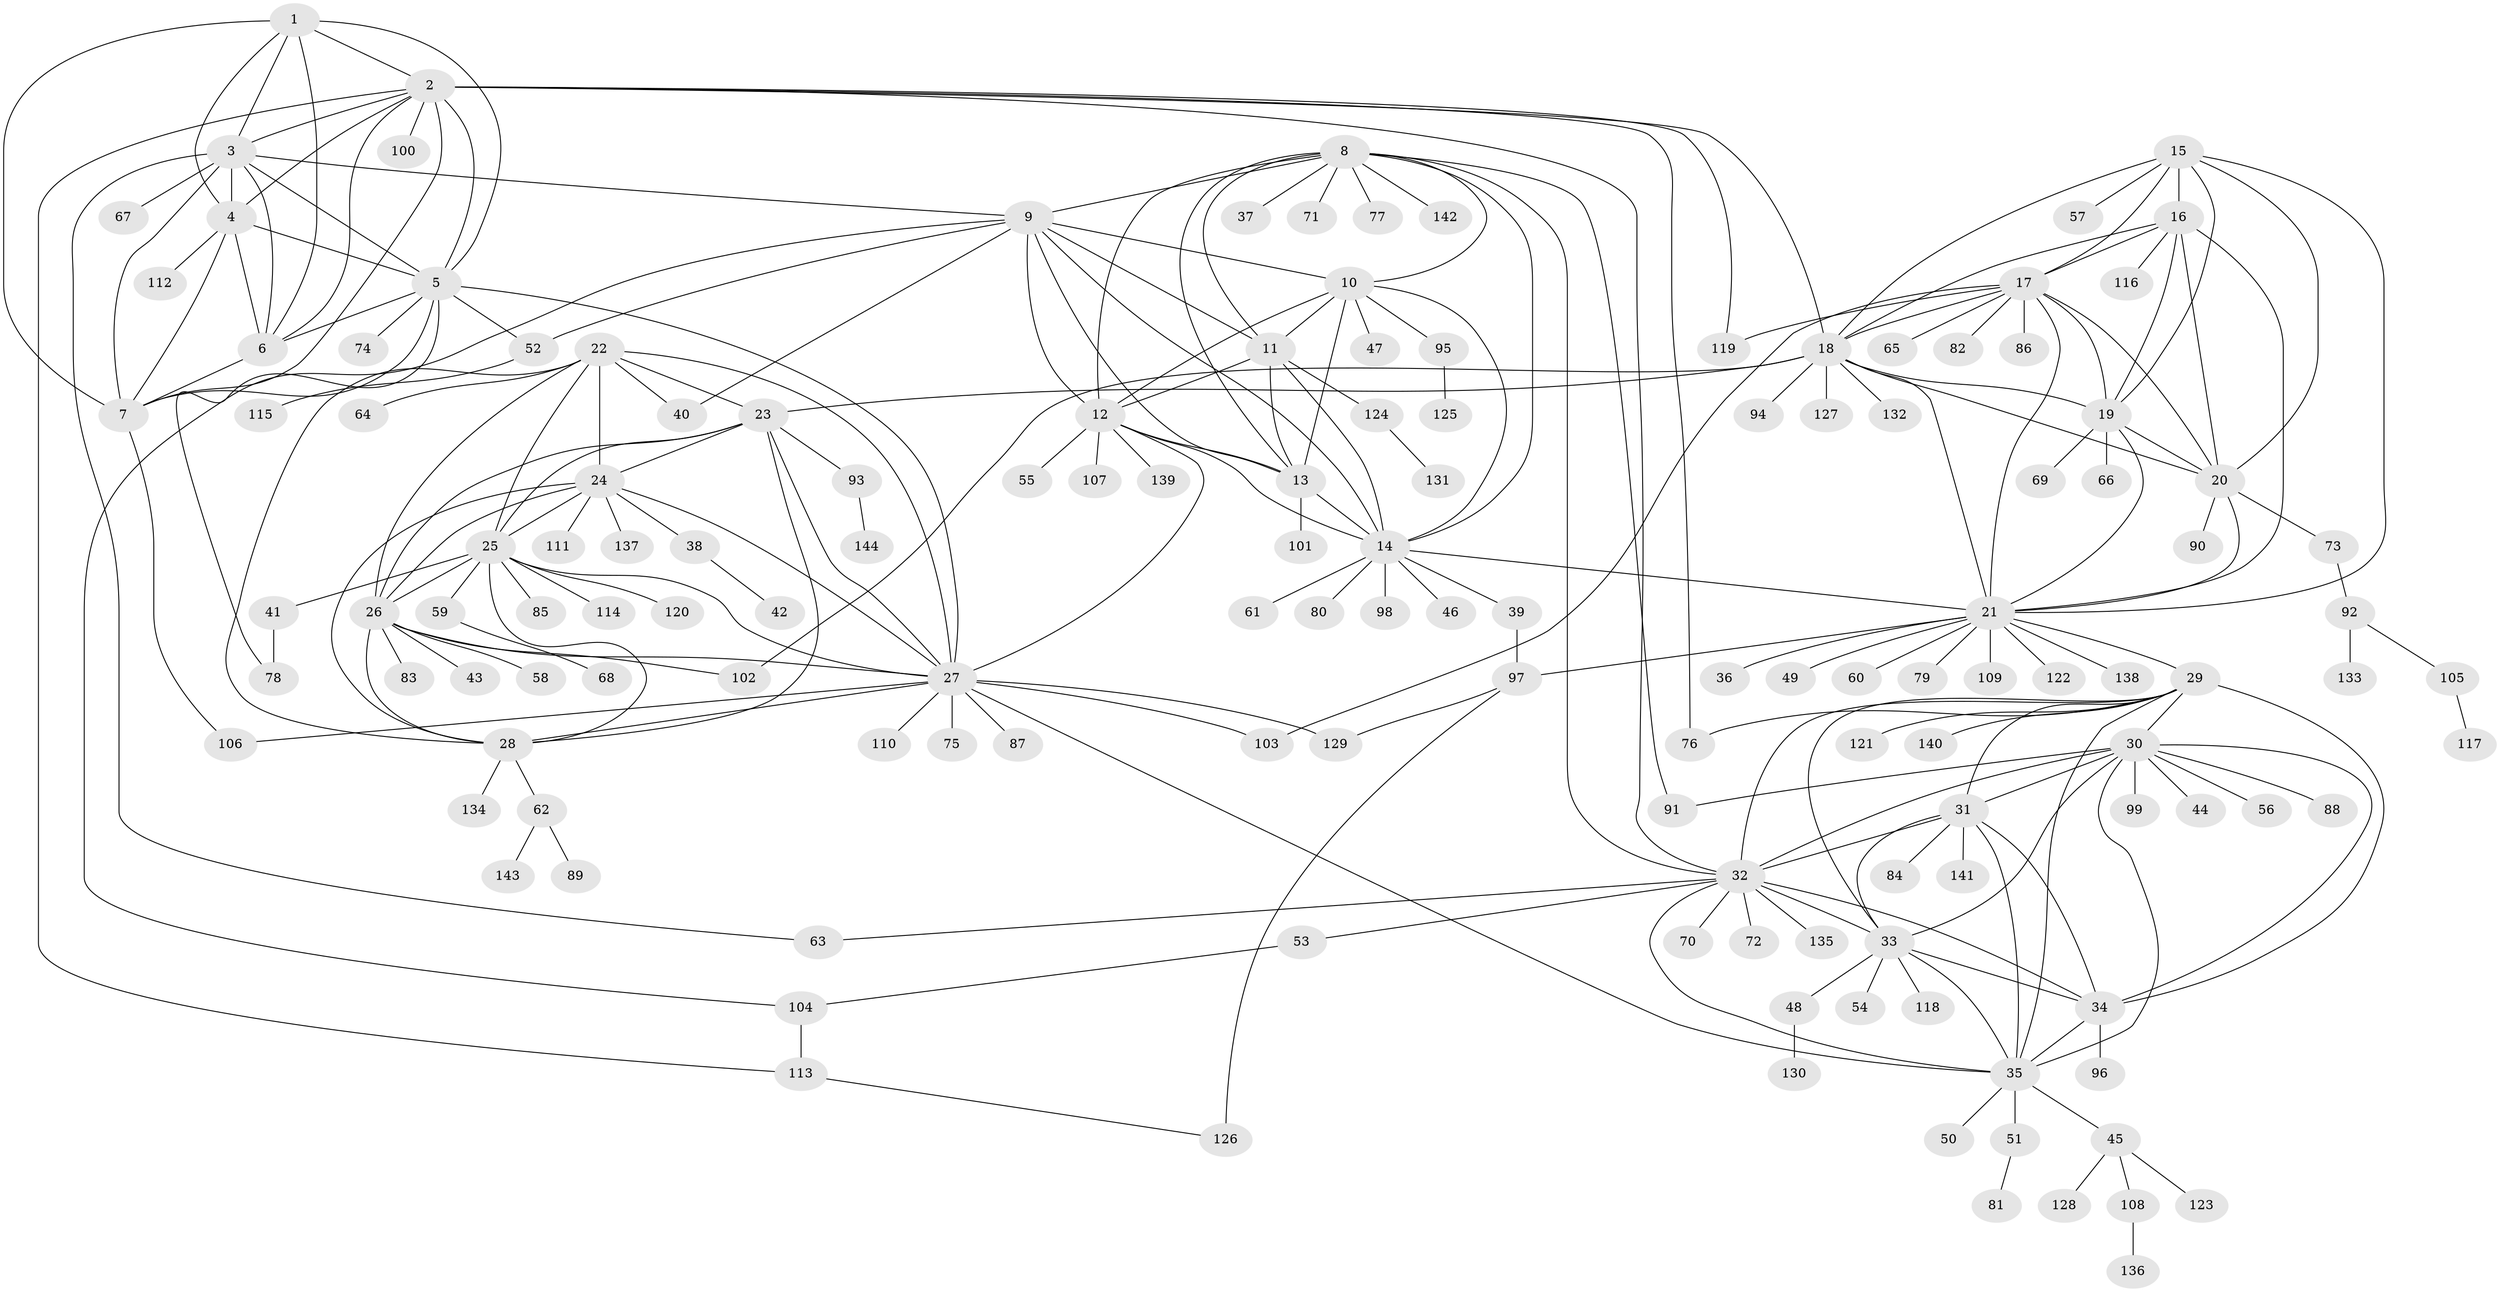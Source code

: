 // coarse degree distribution, {10: 0.02702702702702703, 6: 0.04504504504504504, 4: 0.02702702702702703, 8: 0.02702702702702703, 5: 0.02702702702702703, 11: 0.018018018018018018, 7: 0.02702702702702703, 9: 0.036036036036036036, 25: 0.009009009009009009, 13: 0.009009009009009009, 14: 0.009009009009009009, 15: 0.009009009009009009, 1: 0.5945945945945946, 2: 0.10810810810810811, 3: 0.02702702702702703}
// Generated by graph-tools (version 1.1) at 2025/52/02/27/25 19:52:14]
// undirected, 144 vertices, 239 edges
graph export_dot {
graph [start="1"]
  node [color=gray90,style=filled];
  1;
  2;
  3;
  4;
  5;
  6;
  7;
  8;
  9;
  10;
  11;
  12;
  13;
  14;
  15;
  16;
  17;
  18;
  19;
  20;
  21;
  22;
  23;
  24;
  25;
  26;
  27;
  28;
  29;
  30;
  31;
  32;
  33;
  34;
  35;
  36;
  37;
  38;
  39;
  40;
  41;
  42;
  43;
  44;
  45;
  46;
  47;
  48;
  49;
  50;
  51;
  52;
  53;
  54;
  55;
  56;
  57;
  58;
  59;
  60;
  61;
  62;
  63;
  64;
  65;
  66;
  67;
  68;
  69;
  70;
  71;
  72;
  73;
  74;
  75;
  76;
  77;
  78;
  79;
  80;
  81;
  82;
  83;
  84;
  85;
  86;
  87;
  88;
  89;
  90;
  91;
  92;
  93;
  94;
  95;
  96;
  97;
  98;
  99;
  100;
  101;
  102;
  103;
  104;
  105;
  106;
  107;
  108;
  109;
  110;
  111;
  112;
  113;
  114;
  115;
  116;
  117;
  118;
  119;
  120;
  121;
  122;
  123;
  124;
  125;
  126;
  127;
  128;
  129;
  130;
  131;
  132;
  133;
  134;
  135;
  136;
  137;
  138;
  139;
  140;
  141;
  142;
  143;
  144;
  1 -- 2;
  1 -- 3;
  1 -- 4;
  1 -- 5;
  1 -- 6;
  1 -- 7;
  2 -- 3;
  2 -- 4;
  2 -- 5;
  2 -- 6;
  2 -- 7;
  2 -- 18;
  2 -- 32;
  2 -- 76;
  2 -- 100;
  2 -- 113;
  2 -- 119;
  3 -- 4;
  3 -- 5;
  3 -- 6;
  3 -- 7;
  3 -- 9;
  3 -- 63;
  3 -- 67;
  4 -- 5;
  4 -- 6;
  4 -- 7;
  4 -- 112;
  5 -- 6;
  5 -- 7;
  5 -- 27;
  5 -- 52;
  5 -- 74;
  5 -- 78;
  6 -- 7;
  7 -- 106;
  8 -- 9;
  8 -- 10;
  8 -- 11;
  8 -- 12;
  8 -- 13;
  8 -- 14;
  8 -- 32;
  8 -- 37;
  8 -- 71;
  8 -- 77;
  8 -- 91;
  8 -- 142;
  9 -- 10;
  9 -- 11;
  9 -- 12;
  9 -- 13;
  9 -- 14;
  9 -- 40;
  9 -- 52;
  9 -- 104;
  10 -- 11;
  10 -- 12;
  10 -- 13;
  10 -- 14;
  10 -- 47;
  10 -- 95;
  11 -- 12;
  11 -- 13;
  11 -- 14;
  11 -- 124;
  12 -- 13;
  12 -- 14;
  12 -- 27;
  12 -- 55;
  12 -- 107;
  12 -- 139;
  13 -- 14;
  13 -- 101;
  14 -- 21;
  14 -- 39;
  14 -- 46;
  14 -- 61;
  14 -- 80;
  14 -- 98;
  15 -- 16;
  15 -- 17;
  15 -- 18;
  15 -- 19;
  15 -- 20;
  15 -- 21;
  15 -- 57;
  16 -- 17;
  16 -- 18;
  16 -- 19;
  16 -- 20;
  16 -- 21;
  16 -- 116;
  17 -- 18;
  17 -- 19;
  17 -- 20;
  17 -- 21;
  17 -- 65;
  17 -- 82;
  17 -- 86;
  17 -- 103;
  17 -- 119;
  18 -- 19;
  18 -- 20;
  18 -- 21;
  18 -- 23;
  18 -- 94;
  18 -- 102;
  18 -- 127;
  18 -- 132;
  19 -- 20;
  19 -- 21;
  19 -- 66;
  19 -- 69;
  20 -- 21;
  20 -- 73;
  20 -- 90;
  21 -- 29;
  21 -- 36;
  21 -- 49;
  21 -- 60;
  21 -- 79;
  21 -- 97;
  21 -- 109;
  21 -- 122;
  21 -- 138;
  22 -- 23;
  22 -- 24;
  22 -- 25;
  22 -- 26;
  22 -- 27;
  22 -- 28;
  22 -- 40;
  22 -- 64;
  23 -- 24;
  23 -- 25;
  23 -- 26;
  23 -- 27;
  23 -- 28;
  23 -- 93;
  24 -- 25;
  24 -- 26;
  24 -- 27;
  24 -- 28;
  24 -- 38;
  24 -- 111;
  24 -- 137;
  25 -- 26;
  25 -- 27;
  25 -- 28;
  25 -- 41;
  25 -- 59;
  25 -- 85;
  25 -- 114;
  25 -- 120;
  26 -- 27;
  26 -- 28;
  26 -- 43;
  26 -- 58;
  26 -- 83;
  26 -- 102;
  27 -- 28;
  27 -- 35;
  27 -- 75;
  27 -- 87;
  27 -- 103;
  27 -- 106;
  27 -- 110;
  27 -- 129;
  28 -- 62;
  28 -- 134;
  29 -- 30;
  29 -- 31;
  29 -- 32;
  29 -- 33;
  29 -- 34;
  29 -- 35;
  29 -- 76;
  29 -- 121;
  29 -- 140;
  30 -- 31;
  30 -- 32;
  30 -- 33;
  30 -- 34;
  30 -- 35;
  30 -- 44;
  30 -- 56;
  30 -- 88;
  30 -- 91;
  30 -- 99;
  31 -- 32;
  31 -- 33;
  31 -- 34;
  31 -- 35;
  31 -- 84;
  31 -- 141;
  32 -- 33;
  32 -- 34;
  32 -- 35;
  32 -- 53;
  32 -- 63;
  32 -- 70;
  32 -- 72;
  32 -- 135;
  33 -- 34;
  33 -- 35;
  33 -- 48;
  33 -- 54;
  33 -- 118;
  34 -- 35;
  34 -- 96;
  35 -- 45;
  35 -- 50;
  35 -- 51;
  38 -- 42;
  39 -- 97;
  41 -- 78;
  45 -- 108;
  45 -- 123;
  45 -- 128;
  48 -- 130;
  51 -- 81;
  52 -- 115;
  53 -- 104;
  59 -- 68;
  62 -- 89;
  62 -- 143;
  73 -- 92;
  92 -- 105;
  92 -- 133;
  93 -- 144;
  95 -- 125;
  97 -- 126;
  97 -- 129;
  104 -- 113;
  105 -- 117;
  108 -- 136;
  113 -- 126;
  124 -- 131;
}
